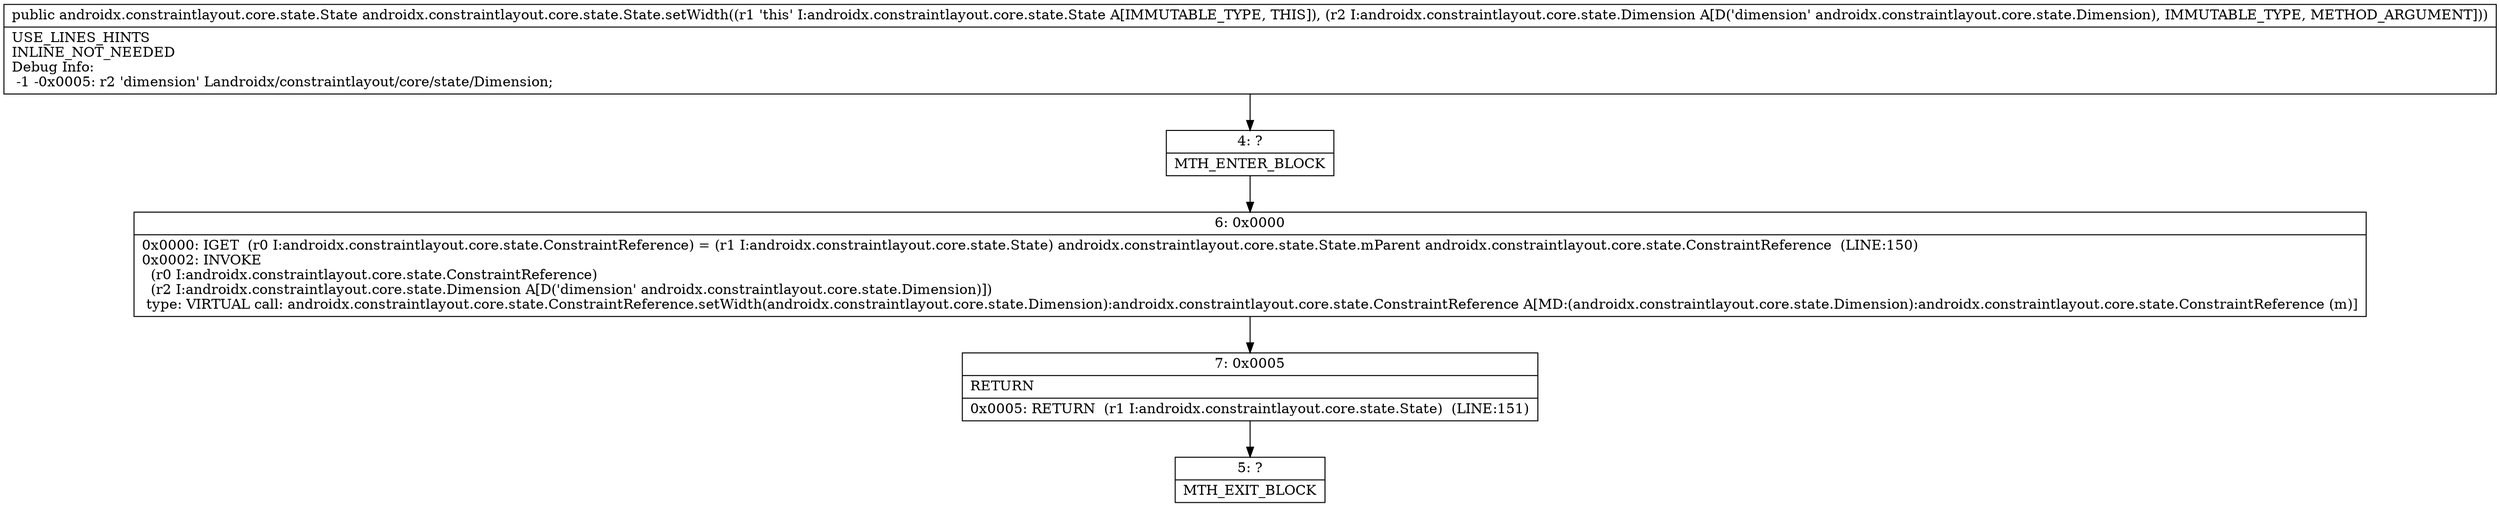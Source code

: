 digraph "CFG forandroidx.constraintlayout.core.state.State.setWidth(Landroidx\/constraintlayout\/core\/state\/Dimension;)Landroidx\/constraintlayout\/core\/state\/State;" {
Node_4 [shape=record,label="{4\:\ ?|MTH_ENTER_BLOCK\l}"];
Node_6 [shape=record,label="{6\:\ 0x0000|0x0000: IGET  (r0 I:androidx.constraintlayout.core.state.ConstraintReference) = (r1 I:androidx.constraintlayout.core.state.State) androidx.constraintlayout.core.state.State.mParent androidx.constraintlayout.core.state.ConstraintReference  (LINE:150)\l0x0002: INVOKE  \l  (r0 I:androidx.constraintlayout.core.state.ConstraintReference)\l  (r2 I:androidx.constraintlayout.core.state.Dimension A[D('dimension' androidx.constraintlayout.core.state.Dimension)])\l type: VIRTUAL call: androidx.constraintlayout.core.state.ConstraintReference.setWidth(androidx.constraintlayout.core.state.Dimension):androidx.constraintlayout.core.state.ConstraintReference A[MD:(androidx.constraintlayout.core.state.Dimension):androidx.constraintlayout.core.state.ConstraintReference (m)]\l}"];
Node_7 [shape=record,label="{7\:\ 0x0005|RETURN\l|0x0005: RETURN  (r1 I:androidx.constraintlayout.core.state.State)  (LINE:151)\l}"];
Node_5 [shape=record,label="{5\:\ ?|MTH_EXIT_BLOCK\l}"];
MethodNode[shape=record,label="{public androidx.constraintlayout.core.state.State androidx.constraintlayout.core.state.State.setWidth((r1 'this' I:androidx.constraintlayout.core.state.State A[IMMUTABLE_TYPE, THIS]), (r2 I:androidx.constraintlayout.core.state.Dimension A[D('dimension' androidx.constraintlayout.core.state.Dimension), IMMUTABLE_TYPE, METHOD_ARGUMENT]))  | USE_LINES_HINTS\lINLINE_NOT_NEEDED\lDebug Info:\l  \-1 \-0x0005: r2 'dimension' Landroidx\/constraintlayout\/core\/state\/Dimension;\l}"];
MethodNode -> Node_4;Node_4 -> Node_6;
Node_6 -> Node_7;
Node_7 -> Node_5;
}

